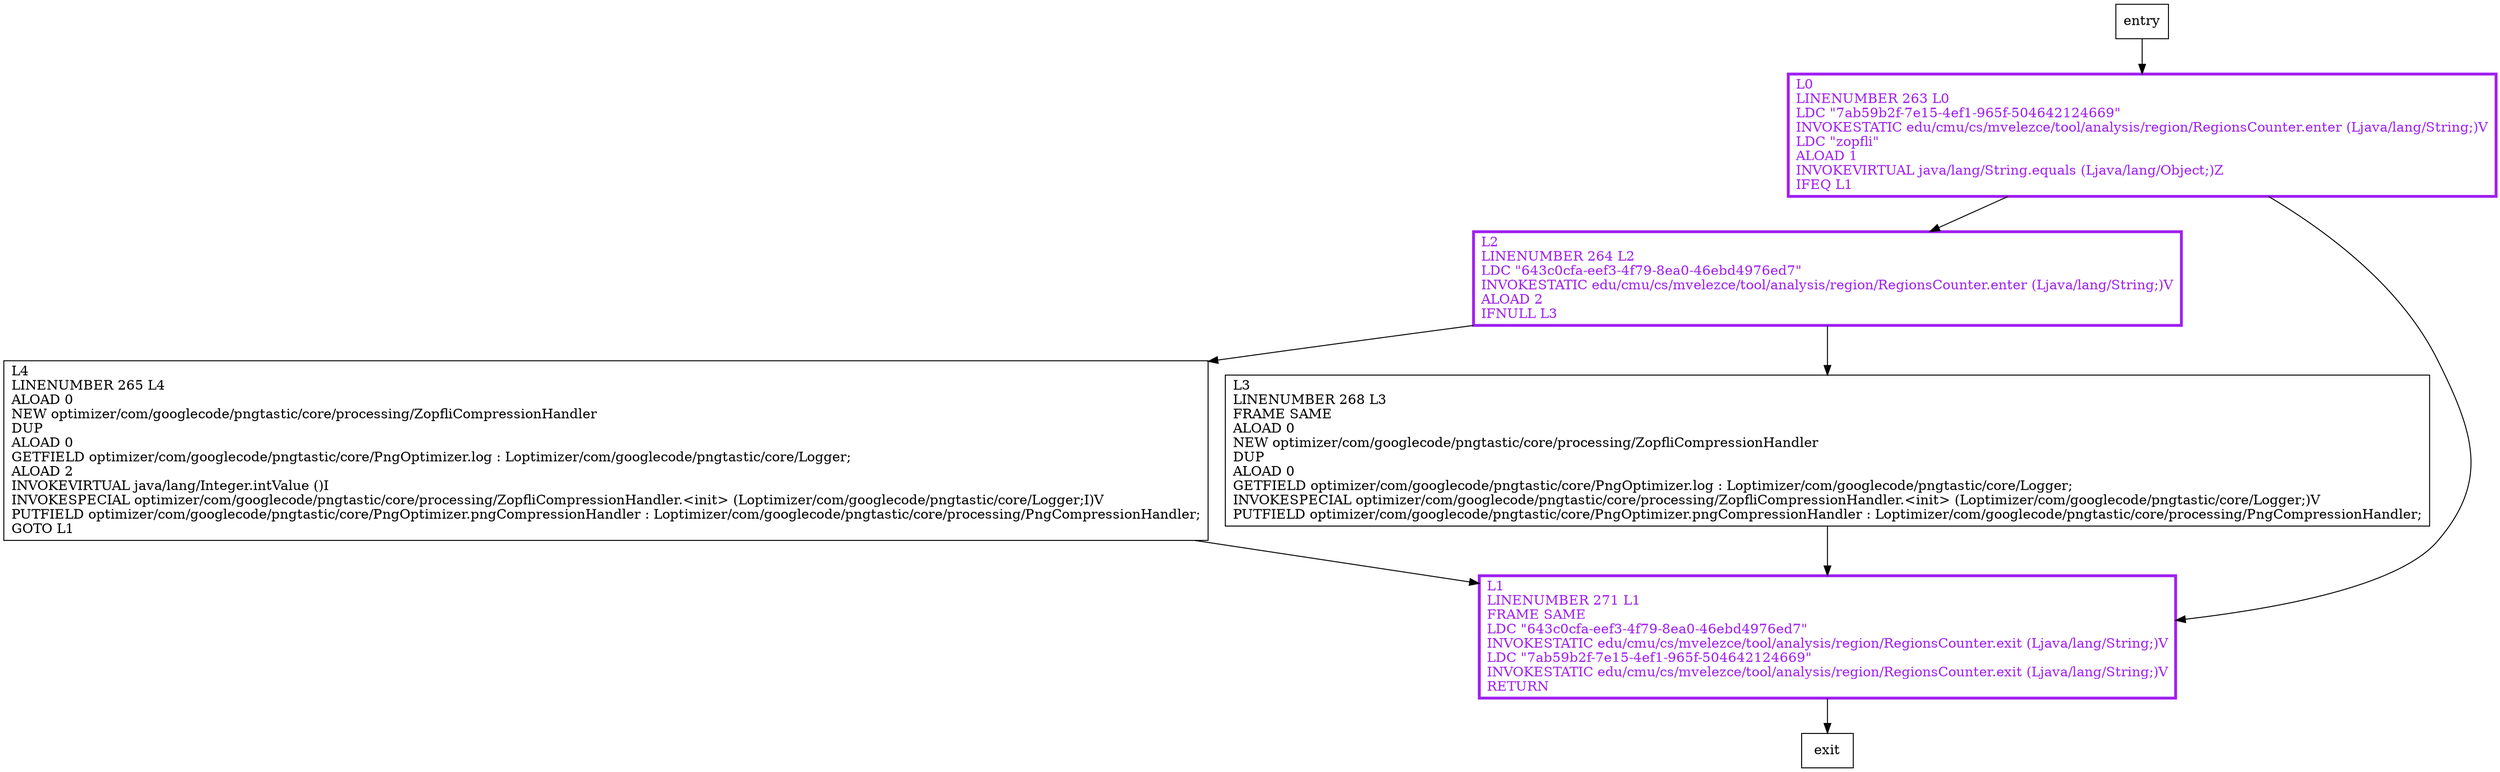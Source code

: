 digraph setCompressor {
node [shape=record];
229594770 [label="L0\lLINENUMBER 263 L0\lLDC \"7ab59b2f-7e15-4ef1-965f-504642124669\"\lINVOKESTATIC edu/cmu/cs/mvelezce/tool/analysis/region/RegionsCounter.enter (Ljava/lang/String;)V\lLDC \"zopfli\"\lALOAD 1\lINVOKEVIRTUAL java/lang/String.equals (Ljava/lang/Object;)Z\lIFEQ L1\l"];
1074299609 [label="L2\lLINENUMBER 264 L2\lLDC \"643c0cfa-eef3-4f79-8ea0-46ebd4976ed7\"\lINVOKESTATIC edu/cmu/cs/mvelezce/tool/analysis/region/RegionsCounter.enter (Ljava/lang/String;)V\lALOAD 2\lIFNULL L3\l"];
1958273732 [label="L1\lLINENUMBER 271 L1\lFRAME SAME\lLDC \"643c0cfa-eef3-4f79-8ea0-46ebd4976ed7\"\lINVOKESTATIC edu/cmu/cs/mvelezce/tool/analysis/region/RegionsCounter.exit (Ljava/lang/String;)V\lLDC \"7ab59b2f-7e15-4ef1-965f-504642124669\"\lINVOKESTATIC edu/cmu/cs/mvelezce/tool/analysis/region/RegionsCounter.exit (Ljava/lang/String;)V\lRETURN\l"];
1052595355 [label="L4\lLINENUMBER 265 L4\lALOAD 0\lNEW optimizer/com/googlecode/pngtastic/core/processing/ZopfliCompressionHandler\lDUP\lALOAD 0\lGETFIELD optimizer/com/googlecode/pngtastic/core/PngOptimizer.log : Loptimizer/com/googlecode/pngtastic/core/Logger;\lALOAD 2\lINVOKEVIRTUAL java/lang/Integer.intValue ()I\lINVOKESPECIAL optimizer/com/googlecode/pngtastic/core/processing/ZopfliCompressionHandler.\<init\> (Loptimizer/com/googlecode/pngtastic/core/Logger;I)V\lPUTFIELD optimizer/com/googlecode/pngtastic/core/PngOptimizer.pngCompressionHandler : Loptimizer/com/googlecode/pngtastic/core/processing/PngCompressionHandler;\lGOTO L1\l"];
1230078181 [label="L3\lLINENUMBER 268 L3\lFRAME SAME\lALOAD 0\lNEW optimizer/com/googlecode/pngtastic/core/processing/ZopfliCompressionHandler\lDUP\lALOAD 0\lGETFIELD optimizer/com/googlecode/pngtastic/core/PngOptimizer.log : Loptimizer/com/googlecode/pngtastic/core/Logger;\lINVOKESPECIAL optimizer/com/googlecode/pngtastic/core/processing/ZopfliCompressionHandler.\<init\> (Loptimizer/com/googlecode/pngtastic/core/Logger;)V\lPUTFIELD optimizer/com/googlecode/pngtastic/core/PngOptimizer.pngCompressionHandler : Loptimizer/com/googlecode/pngtastic/core/processing/PngCompressionHandler;\l"];
entry;
exit;
entry -> 229594770;
229594770 -> 1074299609;
229594770 -> 1958273732;
1074299609 -> 1052595355;
1074299609 -> 1230078181;
1958273732 -> exit;
1052595355 -> 1958273732;
1230078181 -> 1958273732;
229594770[fontcolor="purple", penwidth=3, color="purple"];
1074299609[fontcolor="purple", penwidth=3, color="purple"];
1958273732[fontcolor="purple", penwidth=3, color="purple"];
}
